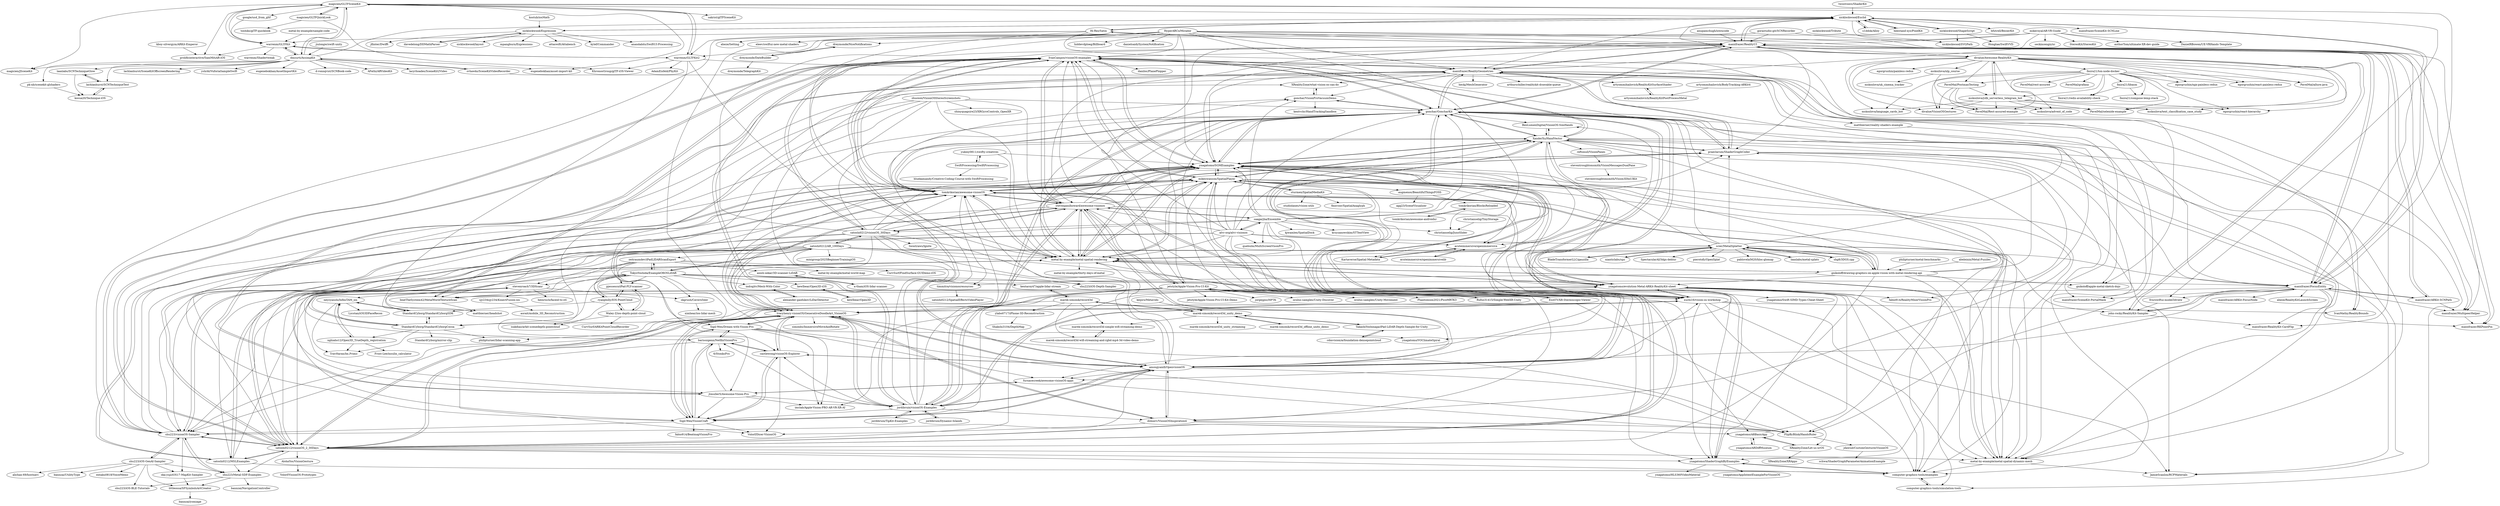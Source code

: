 digraph G {
"kboy-silvergym/ARKit-Emperor" -> "prolificinteractive/SamMitiAR-iOS" ["e"=1]
"nicklockwood/Euclid" -> "nicklockwood/ShapeScript"
"nicklockwood/Euclid" -> "Hi-Rez/Satin" ["e"=1]
"nicklockwood/Euclid" -> "maxxfrazer/RealityGeometries"
"nicklockwood/Euclid" -> "s1ddok/Alloy" ["e"=1]
"nicklockwood/Euclid" -> "heestand-xyz/PixelKit" ["e"=1]
"nicklockwood/Euclid" -> "nicklockwood/Expression"
"nicklockwood/Euclid" -> "maxxfrazer/RealityUI"
"nicklockwood/Euclid" -> "praeclarum/ShaderGraphCoder"
"nicklockwood/Euclid" -> "hfutrell/BezierKit" ["e"=1]
"nicklockwood/Euclid" -> "nicklockwood/SVGPath"
"nicklockwood/Euclid" -> "maxxfrazer/SceneKit-SCNLine" ["e"=1]
"nicklockwood/Euclid" -> "maxxfrazer/FocusEntity"
"magicien/GLTFQuickLook" -> "magicien/GLTFSceneKit"
"magicien/GLTFQuickLook" -> "toshiks/glTF-quicklook"
"magicien/GLTFQuickLook" -> "KhronosGroup/glTF-iOS-Viewer"
"twostraws/ShaderKit" -> "nicklockwood/Euclid" ["e"=1]
"google/usd_from_gltf" -> "warrenm/GLTFKit" ["e"=1]
"jiulongw/swift-unity" -> "dmsurti/AssimpKit" ["e"=1]
"laanlabs/SCNTechniqueGlow" -> "lachlanhurst/SCNTechniqueTest"
"laanlabs/SCNTechniqueGlow" -> "kosua20/Technique-iOS"
"heestand-xyz/PixelKit" -> "nicklockwood/Euclid" ["e"=1]
"maxxfrazer/ARKit-SCNPath" -> "maxxfrazer/FocusEntity" ["e"=1]
"maxxfrazer/ARKit-SCNPath" -> "maxxfrazer/RealityUI" ["e"=1]
"maxxfrazer/ARKit-SCNPath" -> "maxxfrazer/MultipeerHelper" ["e"=1]
"davedelong/DDMathParser" -> "nicklockwood/Expression" ["e"=1]
"gorastudio-git/SCNRecorder" -> "maxxfrazer/RKPointPin"
"gorastudio-git/SCNRecorder" -> "warrenm/GLTFKit2"
"gorastudio-git/SCNRecorder" -> "maxxfrazer/RealityUI"
"warrenm/GLTFKit" -> "magicien/GLTFSceneKit"
"warrenm/GLTFKit" -> "warrenm/GLTFKit2"
"warrenm/GLTFKit" -> "warrenm/Shadertweak"
"warrenm/GLTFKit" -> "prolificinteractive/SamMitiAR-iOS"
"warrenm/GLTFKit" -> "dmsurti/AssimpKit"
"neycyanshi/InfiniTAM_ios" -> "Lzcstan/iOS3DFaceRecon"
"neycyanshi/InfiniTAM_ios" -> "StandardCyborg/StandardCyborgSDK"
"neycyanshi/InfiniTAM_ios" -> "nghiaho12/Open3D_TrueDepth_registration"
"neycyanshi/InfiniTAM_ios" -> "TravHaran/Im.Primo"
"svhawks/SceneKitVideoRecorder" -> "dmsurti/AssimpKit" ["e"=1]
"svhawks/SceneKitVideoRecorder" -> "maxxfrazer/SceneKit-PortalMask" ["e"=1]
"StandardCyborg/StandardCyborgCocoa" -> "StandardCyborg/StandardCyborgSDK"
"StandardCyborg/StandardCyborgCocoa" -> "neycyanshi/InfiniTAM_ios"
"StandardCyborg/StandardCyborgCocoa" -> "stevenroach7/3DScanr"
"StandardCyborg/StandardCyborgCocoa" -> "TravHaran/Im.Primo"
"StandardCyborg/StandardCyborgCocoa" -> "nghiaho12/Open3D_TrueDepth_registration"
"StandardCyborg/StandardCyborgCocoa" -> "StandardCyborg/mirror-clip"
"StandardCyborg/StandardCyborgCocoa" -> "philipturner/lidar-scanning-app"
"s1ddok/Alloy" -> "nicklockwood/Euclid" ["e"=1]
"stevenroach7/3DScanr" -> "StandardCyborg/StandardCyborgCocoa"
"stevenroach7/3DScanr" -> "heinrisch/faceid-to-stl"
"stevenroach7/3DScanr" -> "skgrush/CavernSeer"
"stevenroach7/3DScanr" -> "neycyanshi/InfiniTAM_ios"
"stevenroach7/3DScanr" -> "sjy234sjy234/KinectFusion-ios"
"stevenroach7/3DScanr" -> "StandardCyborg/StandardCyborgSDK"
"sjy234sjy234/KinectFusion-ios" -> "aorait/mobile_3D_Reconstruction"
"magicien/GLTFSceneKit" -> "warrenm/GLTFKit"
"magicien/GLTFSceneKit" -> "warrenm/GLTFKit2"
"magicien/GLTFSceneKit" -> "dmsurti/AssimpKit"
"magicien/GLTFSceneKit" -> "magicien/GLTFQuickLook"
"magicien/GLTFSceneKit" -> "sakrist/glTFSceneKit"
"magicien/GLTFSceneKit" -> "prolificinteractive/SamMitiAR-iOS"
"magicien/GLTFSceneKit" -> "maxxfrazer/FocusEntity"
"magicien/GLTFSceneKit" -> "magicien/JSceneKit"
"magicien/GLTFSceneKit" -> "google/usd_from_gltf" ["e"=1]
"magicien/GLTFSceneKit" -> "eugenebokhan/asset-import-kit"
"magicien/GLTFSceneKit" -> "nicklockwood/Euclid"
"magicien/GLTFSceneKit" -> "frzi/swiftui-model3dview"
"anupamchugh/iowncode" -> "maxxfrazer/RealityUI" ["e"=1]
"maxxfrazer/RealityUI" -> "maxxfrazer/FocusEntity"
"maxxfrazer/RealityUI" -> "maxxfrazer/RealityGeometries"
"maxxfrazer/RealityUI" -> "gonchar/GoncharKit"
"maxxfrazer/RealityUI" -> "maxxfrazer/RealityKit-CardFlip"
"maxxfrazer/RealityUI" -> "maxxfrazer/MultipeerHelper"
"maxxfrazer/RealityUI" -> "john-rocky/RealityKit-Sampler"
"maxxfrazer/RealityUI" -> "maxxfrazer/ARKit-SCNPath" ["e"=1]
"maxxfrazer/RealityUI" -> "maxxfrazer/RKPointPin"
"maxxfrazer/RealityUI" -> "Hi-Rez/Satin" ["e"=1]
"maxxfrazer/RealityUI" -> "stevenpaulhoward/awesome-visionos"
"maxxfrazer/RealityUI" -> "tomkrikorian/awesome-visionOS"
"maxxfrazer/RealityUI" -> "divalue/Awesome-RealityKit"
"maxxfrazer/RealityUI" -> "ynagatomo/SGMExamples"
"maxxfrazer/RealityUI" -> "IvanCampos/visionOS-examples"
"maxxfrazer/RealityUI" -> "nicklockwood/Euclid"
"maxxfrazer/MultipeerHelper" -> "maxxfrazer/RKPointPin"
"maxxfrazer/FocusEntity" -> "maxxfrazer/RealityUI"
"maxxfrazer/FocusEntity" -> "maxxfrazer/RealityKit-CardFlip"
"maxxfrazer/FocusEntity" -> "john-rocky/RealityKit-Sampler"
"maxxfrazer/FocusEntity" -> "maxxfrazer/ARKit-SCNPath" ["e"=1]
"maxxfrazer/FocusEntity" -> "maxxfrazer/RealityGeometries"
"maxxfrazer/FocusEntity" -> "maxxfrazer/ARKit-FocusNode" ["e"=1]
"maxxfrazer/FocusEntity" -> "maxxfrazer/RKPointPin"
"maxxfrazer/FocusEntity" -> "maxxfrazer/MultipeerHelper"
"maxxfrazer/FocusEntity" -> "gonchar/GoncharKit"
"maxxfrazer/FocusEntity" -> "aheze/RealityKitLaunchScreen" ["e"=1]
"maxxfrazer/FocusEntity" -> "nicklockwood/Euclid"
"maxxfrazer/FocusEntity" -> "beatTheSystem42/MetalWorldTextureScan"
"maxxfrazer/FocusEntity" -> "amosgyamfi/OpenvisionOS"
"maxxfrazer/FocusEntity" -> "maxxfrazer/SceneKit-PortalMask"
"maxxfrazer/FocusEntity" -> "frzi/swiftui-model3dview"
"mattbierner/reality-shaders-example" -> "maxxfrazer/SceneKit-PortalMask"
"Hi-Rez/Satin" -> "nicklockwood/Euclid" ["e"=1]
"Hi-Rez/Satin" -> "metal-by-example/metal-spatial-rendering" ["e"=1]
"Hi-Rez/Satin" -> "maxxfrazer/RealityUI" ["e"=1]
"Hi-Rez/Satin" -> "gnikoloff/apple-metal-sketch-dojo" ["e"=1]
"Hi-Rez/Satin" -> "warrenm/GLTFKit" ["e"=1]
"Hi-Rez/Satin" -> "warrenm/GLTFKit2" ["e"=1]
"marek-simonik/record3d" -> "marek-simonik/record3d_unity_demo"
"marek-simonik/record3d" -> "kentaroy47/apple-lidar-stream"
"marek-simonik/record3d" -> "marek-simonik/record3d-simple-wifi-streaming-demo"
"marek-simonik/record3d" -> "marek-simonik/record3d-wifi-streaming-and-rgbd-mp4-3d-video-demo"
"marek-simonik/record3d" -> "ylabo0717/iPhone-3D-Reconstruction"
"marek-simonik/record3d" -> "StandardCyborg/StandardCyborgCocoa"
"marek-simonik/record3d_unity_demo" -> "marek-simonik/record3d_offline_unity_demo"
"marek-simonik/record3d_unity_demo" -> "TakashiYoshinaga/iPad-LiDAR-Depth-Sample-for-Unity"
"marek-simonik/record3d_unity_demo" -> "marek-simonik/record3d_unity_streaming"
"marek-simonik/record3d_unity_demo" -> "marek-simonik/record3d"
"marek-simonik/record3d_unity_demo" -> "marek-simonik/record3d-simple-wifi-streaming-demo"
"satoshi0212/MSLExamples" -> "ynagatomo/SGMExamples"
"satoshi0212/MSLExamples" -> "metal-by-example/metal-spatial-rendering"
"satoshi0212/MSLExamples" -> "satoshi0212/visionOS_2_30Days"
"satoshi0212/MSLExamples" -> "computer-graphics-tools/examples"
"satoshi0212/MSLExamples" -> "shu223/Metal-SDF-Examples"
"satoshi0212/MSLExamples" -> "ynagatomo/evolution-Metal-ARKit-RealityKit-sheet"
"Rufus31415/Simple-WebXR-Unity" -> "jetstyle/Apple-Vision-Pro-UI-Kit" ["e"=1]
"zeitraumdev/iPadLIDARScanExport" -> "TokyoYoshida/ExampleOfiOSLiDAR"
"zeitraumdev/iPadLIDARScanExport" -> "pjessesco/iPad-PLY-scanner"
"zeitraumdev/iPadLIDARScanExport" -> "beatTheSystem42/MetalWorldTextureScan"
"zeitraumdev/iPadLIDARScanExport" -> "ryanphilly/IOS-PointCloud"
"zeitraumdev/iPadLIDARScanExport" -> "metal-by-example/metal-world-map"
"zeitraumdev/iPadLIDARScanExport" -> "stevenroach7/3DScanr"
"zeitraumdev/iPadLIDARScanExport" -> "CurvSurf/FindSurface-GUIDemo-iOS"
"zeitraumdev/iPadLIDARScanExport" -> "anish-sekar/3D-scanner-LiDAR"
"artyommihailovich/BodyTracking-ARKit4" -> "artyommihailovich/RealityKitPostProcessMetal"
"nicklockwood/ShapeScript" -> "nicklockwood/Euclid"
"nicklockwood/ShapeScript" -> "Hongtae/SwiftVVD" ["e"=1]
"nicklockwood/ShapeScript" -> "nicklockwood/SVGPath"
"pk-nb/scenekit-glshaders" -> "kosua20/Technique-iOS" ["e"=1]
"alexander-gaidukov/LiDarDetector" -> "indrajitv/Mesh-With-Color"
"skgrush/CavernSeer" -> "ximhear/ios-lidar-mesh"
"TakashiYoshinaga/iPad-LiDAR-Depth-Sample-for-Unity" -> "marek-simonik/record3d_unity_demo"
"TakashiYoshinaga/iPad-LiDAR-Depth-Sample-for-Unity" -> "cdmvision/arfoundation-densepointcloud"
"SwiftProcessing/SwiftProcessing" -> "bluekamandy/Creative-Coding-Course-with-SwiftProcessing"
"SwiftProcessing/SwiftProcessing" -> "yukiny0811/swifty-creatives"
"mskozlova/nlp_course" -> "mskozlova/advent_of_code"
"mskozlova/nlp_course" -> "mskozlova/uk_cinema_tracker"
"satoshi0212/AR_100Days" -> "TokyoYoshida/ExampleOfiOSLiDAR"
"satoshi0212/AR_100Days" -> "satoshi0212/MSLExamples"
"satoshi0212/AR_100Days" -> "john-rocky/RealityKit-Sampler"
"satoshi0212/AR_100Days" -> "satoshi0212/visionOS_30Days"
"satoshi0212/AR_100Days" -> "metal-by-example/metal-spatial-rendering"
"satoshi0212/AR_100Days" -> "satoshi0212/visionOS_2_30Days"
"satoshi0212/AR_100Days" -> "ynagatomo/ARBasicApp"
"satoshi0212/AR_100Days" -> "zeitraumdev/iPadLIDARScanExport"
"satoshi0212/AR_100Days" -> "mixigroup/2025BeginnerTrainingiOS" ["e"=1]
"satoshi0212/AR_100Days" -> "maxxfrazer/FocusEntity"
"satoshi0212/AR_100Days" -> "shu223/iOS-Depth-Sampler" ["e"=1]
"satoshi0212/AR_100Days" -> "mattbierner/headshot"
"satoshi0212/AR_100Days" -> "beatTheSystem42/MetalWorldTextureScan"
"kentaroy47/apple-lidar-stream" -> "marek-simonik/record3d"
"TokyoYoshida/ExampleOfiOSLiDAR" -> "zeitraumdev/iPadLIDARScanExport"
"TokyoYoshida/ExampleOfiOSLiDAR" -> "satoshi0212/AR_100Days"
"TokyoYoshida/ExampleOfiOSLiDAR" -> "ryanphilly/IOS-PointCloud"
"TokyoYoshida/ExampleOfiOSLiDAR" -> "beatTheSystem42/MetalWorldTextureScan"
"TokyoYoshida/ExampleOfiOSLiDAR" -> "kewlbear/Open3D-iOS"
"TokyoYoshida/ExampleOfiOSLiDAR" -> "stevenroach7/3DScanr"
"TokyoYoshida/ExampleOfiOSLiDAR" -> "indrajitv/Mesh-With-Color"
"TokyoYoshida/ExampleOfiOSLiDAR" -> "shu223/visionOS-Sampler"
"TokyoYoshida/ExampleOfiOSLiDAR" -> "maxxfrazer/FocusEntity"
"TokyoYoshida/ExampleOfiOSLiDAR" -> "shu223/iOS-Depth-Sampler" ["e"=1]
"TokyoYoshida/ExampleOfiOSLiDAR" -> "StandardCyborg/StandardCyborgCocoa"
"TokyoYoshida/ExampleOfiOSLiDAR" -> "kentaroy47/apple-lidar-stream"
"TokyoYoshida/ExampleOfiOSLiDAR" -> "skgrush/CavernSeer"
"TokyoYoshida/ExampleOfiOSLiDAR" -> "philipturner/lidar-scanning-app"
"TokyoYoshida/ExampleOfiOSLiDAR" -> "pjessesco/iPad-PLY-scanner"
"marek-simonik/record3d-wifi-streaming-and-rgbd-mp4-3d-video-demo" -> "marek-simonik/record3d-simple-wifi-streaming-demo"
"marek-simonik/record3d-simple-wifi-streaming-demo" -> "marek-simonik/record3d-wifi-streaming-and-rgbd-mp4-3d-video-demo"
"marek-simonik/record3d_offline_unity_demo" -> "marek-simonik/record3d_unity_demo"
"maxxfrazer/RealityGeometries" -> "gonchar/GoncharKit"
"maxxfrazer/RealityGeometries" -> "arthurschiller/realitykit-drawable-queue"
"maxxfrazer/RealityGeometries" -> "IvanMathy/RealityBounds"
"maxxfrazer/RealityGeometries" -> "praeclarum/ShaderGraphCoder"
"maxxfrazer/RealityGeometries" -> "maxxfrazer/RealityUI"
"maxxfrazer/RealityGeometries" -> "heckj/MeshGenerator"
"maxxfrazer/RealityGeometries" -> "beatTheSystem42/MetalWorldTextureScan"
"maxxfrazer/RealityGeometries" -> "metal-by-example/metal-spatial-dynamic-mesh"
"maxxfrazer/RealityGeometries" -> "ynagatomo/SGMExamples"
"maxxfrazer/RealityGeometries" -> "gonchar/VisionProVacuumDemo"
"maxxfrazer/RealityGeometries" -> "mattbierner/reality-shaders-example"
"maxxfrazer/RealityGeometries" -> "maxxfrazer/MultipeerHelper"
"maxxfrazer/RealityGeometries" -> "artyommihailovich/RealityKitSurfaceShader"
"maxxfrazer/RealityGeometries" -> "IvanCampos/visionOS-examples"
"maxxfrazer/RealityGeometries" -> "XRealityZone/what-vision-os-can-do"
"frzi/swiftui-model3dview" -> "john-rocky/RealityKit-Sampler"
"john-rocky/RealityKit-Sampler" -> "maxxfrazer/FocusEntity"
"john-rocky/RealityKit-Sampler" -> "maxxfrazer/RealityUI"
"john-rocky/RealityKit-Sampler" -> "maxxfrazer/RealityKit-CardFlip"
"ryanphilly/IOS-PointCloud" -> "Waley-Z/ios-depth-point-cloud"
"ryanphilly/IOS-PointCloud" -> "pjessesco/iPad-PLY-scanner"
"ryanphilly/IOS-PointCloud" -> "isakdiaz/arkit-scenedepth-pointcloud"
"ryanphilly/IOS-PointCloud" -> "TokyoYoshida/ExampleOfiOSLiDAR"
"ryanphilly/IOS-PointCloud" -> "StandardCyborg/StandardCyborgSDK"
"mikeroyal/AR-VR-Guide" -> "seckincengiz/xr"
"mikeroyal/AR-VR-Guide" -> "StereoKit/StereoKit" ["e"=1]
"mikeroyal/AR-VR-Guide" -> "maxxfrazer/RealityUI"
"mikeroyal/AR-VR-Guide" -> "imclab/Apple-Vision-PRO-AR-VR-XR-AI"
"mikeroyal/AR-VR-Guide" -> "jetstyle/Apple-Vision-Pro-UI-Kit"
"mikeroyal/AR-VR-Guide" -> "dilmerv/VisionOSInspiration4"
"mikeroyal/AR-VR-Guide" -> "authorTom/ultimate-XR-dev-guide" ["e"=1]
"mikeroyal/AR-VR-Guide" -> "DanielRBowen/UE-VRHands-Template"
"dreymonde/DateBuilder" -> "dreymonde/NiceNotifications"
"dreymonde/DateBuilder" -> "dreymonde/TelegraphKit"
"dreymonde/NiceNotifications" -> "dreymonde/DateBuilder"
"pjessesco/iPad-PLY-scanner" -> "ryanphilly/IOS-PointCloud"
"pjessesco/iPad-PLY-scanner" -> "Waley-Z/ios-depth-point-cloud"
"anish-sekar/3D-scanner-LiDAR" -> "a-tham/iOS-lidar-scanner"
"warrenm/GLTFKit2" -> "KhronosGroup/glTF-iOS-Viewer"
"warrenm/GLTFKit2" -> "gnikoloff/apple-metal-sketch-dojo"
"warrenm/GLTFKit2" -> "metal-by-example/metal-spatial-rendering"
"warrenm/GLTFKit2" -> "magicien/GLTFSceneKit"
"warrenm/GLTFKit2" -> "warrenm/GLTFKit"
"warrenm/GLTFKit2" -> "AdamEisfeld/PhyKit"
"warrenm/GLTFKit2" -> "mattbierner/headshot"
"kewlbear/Open3D-iOS" -> "kewlbear/Open3D"
"ylabo0717/iPhone-3D-Reconstruction" -> "Shakshi3104/DepthMap"
"kewlbear/Open3D" -> "kewlbear/Open3D-iOS"
"nghiaho12/Open3D_TrueDepth_registration" -> "neycyanshi/InfiniTAM_ios"
"nghiaho12/Open3D_TrueDepth_registration" -> "Frost-Lee/insulin_calculator"
"nghiaho12/Open3D_TrueDepth_registration" -> "TravHaran/Im.Primo"
"nicklockwood/Tribute" -> "nicklockwood/SVGPath" ["e"=1]
"kosua20/Technique-iOS" -> "lachlanhurst/SCNTechniqueTest"
"cdmvision/arfoundation-densepointcloud" -> "TakashiYoshinaga/iPad-LiDAR-Depth-Sample-for-Unity"
"a-tham/iOS-lidar-scanner" -> "anish-sekar/3D-scanner-LiDAR"
"indrajitv/Mesh-With-Color" -> "alexander-gaidukov/LiDarDetector"
"keijiro/Metavido" -> "marek-simonik/record3d_unity_demo" ["e"=1]
"artyommihailovich/RealityKitSurfaceShader" -> "artyommihailovich/RealityKitPostProcessMetal"
"artyommihailovich/RealityKitPostProcessMetal" -> "artyommihailovich/RealityKitSurfaceShader"
"metal-by-example/sample-code" -> "warrenm/GLTFKit" ["e"=1]
"beatTheSystem42/MetalWorldTextureScan" -> "mattbierner/headshot"
"beatTheSystem42/MetalWorldTextureScan" -> "maxxfrazer/RealityGeometries"
"kostub/iosMath" -> "nicklockwood/Expression" ["e"=1]
"Waley-Z/ios-depth-point-cloud" -> "ryanphilly/IOS-PointCloud"
"Waley-Z/ios-depth-point-cloud" -> "pjessesco/iPad-PLY-scanner"
"Waley-Z/ios-depth-point-cloud" -> "CurvSurf/ARKitPointCloudRecorder"
"Waley-Z/ios-depth-point-cloud" -> "isakdiaz/arkit-scenedepth-pointcloud"
"StandardCyborg/StandardCyborgSDK" -> "StandardCyborg/StandardCyborgCocoa"
"StandardCyborg/StandardCyborgSDK" -> "neycyanshi/InfiniTAM_ios"
"yukiny0811/swifty-creatives" -> "metal-by-example/metal-spatial-rendering"
"yukiny0811/swifty-creatives" -> "SwiftProcessing/SwiftProcessing"
"yukiny0811/swifty-creatives" -> "ynagatomo/SGMExamples"
"jordibruin/Dynamic-Islands" -> "jordibruin/visionOS-Examples" ["e"=1]
"philipturner/metal-benchmarks" -> "gnikoloff/drawing-graphics-on-apple-vision-with-metal-rendering-api" ["e"=1]
"ynagatomo/ARBasicApp" -> "ynagatomo/ARDiffMuseum" ["e"=1]
"ynagatomo/ARBasicApp" -> "ynagatomo/evolution-Metal-ARKit-RealityKit-sheet"
"ynagatomo/ARBasicApp" -> "XRealityZone/Let-us-xrOS"
"ynagatomo/evolution-Metal-ARKit-RealityKit-sheet" -> "ynagatomo/SGMExamples"
"ynagatomo/evolution-Metal-ARKit-RealityKit-sheet" -> "computer-graphics-tools/examples"
"ynagatomo/evolution-Metal-ARKit-RealityKit-sheet" -> "ynagatomo/ShaderGraphByExamples"
"ynagatomo/evolution-Metal-ARKit-RealityKit-sheet" -> "gonchar/GoncharKit"
"ynagatomo/evolution-Metal-ARKit-RealityKit-sheet" -> "metal-by-example/metal-spatial-dynamic-mesh"
"ynagatomo/evolution-Metal-ARKit-RealityKit-sheet" -> "computer-graphics-tools/simulation-tools"
"ynagatomo/evolution-Metal-ARKit-RealityKit-sheet" -> "metal-by-example/metal-spatial-rendering"
"ynagatomo/evolution-Metal-ARKit-RealityKit-sheet" -> "xuchi16/vision-os-workshop"
"ynagatomo/evolution-Metal-ARKit-RealityKit-sheet" -> "ynagatomo/VOClimateSpiral"
"ynagatomo/evolution-Metal-ARKit-RealityKit-sheet" -> "ynagatomo/Swift-SIMD-Types-Cheat-Sheet"
"ynagatomo/evolution-Metal-ARKit-RealityKit-sheet" -> "fabio914/RealityMixerVisionPro"
"ynagatomo/ARDiffMuseum" -> "ynagatomo/ARBasicApp" ["e"=1]
"amosgyamfi/OpenvisionOS" -> "dilmerv/VisionOSInspiration4"
"amosgyamfi/OpenvisionOS" -> "tracyhenry-visionOS/GenerativeDoodleArt_VisionOS"
"amosgyamfi/OpenvisionOS" -> "castlewong/visionOS-Explorer"
"amosgyamfi/OpenvisionOS" -> "Sigil-Wen/VisionCraft"
"amosgyamfi/OpenvisionOS" -> "FlipByBlink/HandsRuler"
"amosgyamfi/OpenvisionOS" -> "gonchar/GoncharKit"
"amosgyamfi/OpenvisionOS" -> "shu223/visionOS-Sampler"
"amosgyamfi/OpenvisionOS" -> "xuchi16/vision-os-workshop"
"amosgyamfi/OpenvisionOS" -> "mikeswanson/SpatialPlayer"
"amosgyamfi/OpenvisionOS" -> "IvanCampos/visionOS-examples"
"amosgyamfi/OpenvisionOS" -> "stevenpaulhoward/awesome-visionos"
"amosgyamfi/OpenvisionOS" -> "metal-by-example/metal-spatial-rendering"
"amosgyamfi/OpenvisionOS" -> "jordibruin/visionOS-Examples"
"amosgyamfi/OpenvisionOS" -> "tomkrikorian/awesome-visionOS"
"amosgyamfi/OpenvisionOS" -> "furnacecreek/awesome-visionOS-apps"
"lachlanhurst/SCNTechniqueTest" -> "kosua20/Technique-iOS"
"lachlanhurst/SCNTechniqueTest" -> "laanlabs/SCNTechniqueGlow"
"HyperARCo/Mirador" -> "maxxfrazer/RealityUI"
"HyperARCo/Mirador" -> "christianselig/JunoSlider"
"HyperARCo/Mirador" -> "tomkrikorian/awesome-visionOS"
"HyperARCo/Mirador" -> "shu223/visionOS-Sampler"
"HyperARCo/Mirador" -> "dreymonde/NiceNotifications"
"HyperARCo/Mirador" -> "divalue/Awesome-RealityKit"
"HyperARCo/Mirador" -> "maxxfrazer/MultipeerHelper"
"HyperARCo/Mirador" -> "hiddevdploeg/Billboard" ["e"=1]
"HyperARCo/Mirador" -> "danielsaidi/SystemNotification" ["e"=1]
"HyperARCo/Mirador" -> "ynagatomo/SGMExamples"
"HyperARCo/Mirador" -> "maxxfrazer/FocusEntity"
"HyperARCo/Mirador" -> "maxxfrazer/RealityGeometries"
"HyperARCo/Mirador" -> "IvanCampos/visionOS-examples"
"HyperARCo/Mirador" -> "aheze/Setting" ["e"=1]
"HyperARCo/Mirador" -> "eleev/swiftui-new-metal-shaders" ["e"=1]
"satoshi0212/visionOS_30Days" -> "stevenpaulhoward/awesome-visionos"
"satoshi0212/visionOS_30Days" -> "IvanCampos/visionOS-examples"
"satoshi0212/visionOS_30Days" -> "satoshi0212/visionOS_2_30Days"
"satoshi0212/visionOS_30Days" -> "tracyhenry-visionOS/GenerativeDoodleArt_VisionOS"
"satoshi0212/visionOS_30Days" -> "ynagatomo/SGMExamples"
"satoshi0212/visionOS_30Days" -> "satoshi0212/AR_100Days"
"satoshi0212/visionOS_30Days" -> "jordibruin/visionOS-Examples"
"satoshi0212/visionOS_30Days" -> "amosgyamfi/OpenvisionOS"
"satoshi0212/visionOS_30Days" -> "xuchi16/vision-os-workshop"
"satoshi0212/visionOS_30Days" -> "tomkrikorian/awesome-visionOS"
"satoshi0212/visionOS_30Days" -> "maxxfrazer/RealityUI"
"satoshi0212/visionOS_30Days" -> "mikeswanson/SpatialPlayer"
"satoshi0212/visionOS_30Days" -> "XanderXu/HandVector"
"satoshi0212/visionOS_30Days" -> "shu223/visionOS-Sampler"
"satoshi0212/visionOS_30Days" -> "twostraws/Ignite" ["e"=1]
"jordibruin/TipKit-Examples" -> "jordibruin/visionOS-Examples" ["e"=1]
"nicklockwood/Expression" -> "nicklockwood/layout" ["e"=1]
"nicklockwood/Expression" -> "davedelong/DDMathParser" ["e"=1]
"nicklockwood/Expression" -> "nicklockwood/Euclid"
"nicklockwood/Expression" -> "mpangburn/Expressions" ["e"=1]
"nicklockwood/Expression" -> "attaswift/Attabench" ["e"=1]
"nicklockwood/Expression" -> "kylef/Commander" ["e"=1]
"nicklockwood/Expression" -> "anandabits/SwiftUI-Processing" ["e"=1]
"nicklockwood/Expression" -> "jflinter/Dwifft" ["e"=1]
"Sigil-Wen/VisionCraft" -> "Sigil-Wen/Dream-with-Vision-Pro"
"Sigil-Wen/VisionCraft" -> "barisozgenn/NetflixVisionPro"
"Sigil-Wen/VisionCraft" -> "Volorf/Dicer-VisionOS"
"Sigil-Wen/VisionCraft" -> "tracyhenry-visionOS/GenerativeDoodleArt_VisionOS"
"Sigil-Wen/VisionCraft" -> "amosgyamfi/OpenvisionOS"
"Sigil-Wen/VisionCraft" -> "castlewong/visionOS-Explorer"
"Sigil-Wen/VisionCraft" -> "fabio914/BeatmapVisionPro"
"Sigil-Wen/VisionCraft" -> "shu223/visionOS-Sampler"
"XRealityZone/what-vision-os-can-do" -> "gonchar/VisionProVacuumDemo"
"tracyhenry-visionOS/GenerativeDoodleArt_VisionOS" -> "amosgyamfi/OpenvisionOS"
"tracyhenry-visionOS/GenerativeDoodleArt_VisionOS" -> "dilmerv/VisionOSInspiration4"
"tracyhenry-visionOS/GenerativeDoodleArt_VisionOS" -> "Sigil-Wen/VisionCraft"
"tracyhenry-visionOS/GenerativeDoodleArt_VisionOS" -> "satoshi0212/visionOS_2_30Days"
"tracyhenry-visionOS/GenerativeDoodleArt_VisionOS" -> "xuchi16/vision-os-workshop"
"tracyhenry-visionOS/GenerativeDoodleArt_VisionOS" -> "Sigil-Wen/Dream-with-Vision-Pro"
"tracyhenry-visionOS/GenerativeDoodleArt_VisionOS" -> "tomkrikorian/awesome-visionOS"
"tracyhenry-visionOS/GenerativeDoodleArt_VisionOS" -> "castlewong/visionOS-Explorer"
"tracyhenry-visionOS/GenerativeDoodleArt_VisionOS" -> "FlipByBlink/HandsRuler"
"tracyhenry-visionOS/GenerativeDoodleArt_VisionOS" -> "simonbs/ImmersiveMoveAndRotate"
"tracyhenry-visionOS/GenerativeDoodleArt_VisionOS" -> "shu223/visionOS-Sampler"
"tracyhenry-visionOS/GenerativeDoodleArt_VisionOS" -> "jordibruin/visionOS-Examples"
"tracyhenry-visionOS/GenerativeDoodleArt_VisionOS" -> "ynagatomo/evolution-Metal-ARKit-RealityKit-sheet"
"tracyhenry-visionOS/GenerativeDoodleArt_VisionOS" -> "ynagatomo/SGMExamples"
"tracyhenry-visionOS/GenerativeDoodleArt_VisionOS" -> "stevenpaulhoward/awesome-visionos"
"Sigil-Wen/Dream-with-Vision-Pro" -> "Sigil-Wen/VisionCraft"
"Sigil-Wen/Dream-with-Vision-Pro" -> "barisozgenn/NetflixVisionPro"
"Sigil-Wen/Dream-with-Vision-Pro" -> "FlipByBlink/HandsRuler"
"Sigil-Wen/Dream-with-Vision-Pro" -> "tracyhenry-visionOS/GenerativeDoodleArt_VisionOS"
"Sigil-Wen/Dream-with-Vision-Pro" -> "ynagatomo/VOClimateSpiral"
"Sigil-Wen/Dream-with-Vision-Pro" -> "maxxfrazer/RealityGeometries"
"Sigil-Wen/Dream-with-Vision-Pro" -> "imclab/Apple-Vision-PRO-AR-VR-XR-AI"
"Sigil-Wen/Dream-with-Vision-Pro" -> "furnacecreek/awesome-visionOS-apps"
"castlewong/visionOS-Explorer" -> "Volorf/Dicer-VisionOS"
"castlewong/visionOS-Explorer" -> "amosgyamfi/OpenvisionOS"
"castlewong/visionOS-Explorer" -> "barisozgenn/NetflixVisionPro"
"castlewong/visionOS-Explorer" -> "Sigil-Wen/VisionCraft"
"castlewong/visionOS-Explorer" -> "tracyhenry-visionOS/GenerativeDoodleArt_VisionOS"
"jetstyle/Apple-Vision-Pro-UI-Kit" -> "jetstyle/Apple-Vision-Pro-UI-Kit-Demo"
"jetstyle/Apple-Vision-Pro-UI-Kit" -> "stevenpaulhoward/awesome-visionos"
"jetstyle/Apple-Vision-Pro-UI-Kit" -> "IvanCampos/visionOS-examples"
"jetstyle/Apple-Vision-Pro-UI-Kit" -> "Eis4TY/XR-Stereoscopic-Viewer"
"jetstyle/Apple-Vision-Pro-UI-Kit" -> "imclab/Apple-Vision-PRO-AR-VR-XR-AI"
"jetstyle/Apple-Vision-Pro-UI-Kit" -> "gonchar/GoncharKit"
"jetstyle/Apple-Vision-Pro-UI-Kit" -> "tracyhenry-visionOS/GenerativeDoodleArt_VisionOS"
"jetstyle/Apple-Vision-Pro-UI-Kit" -> "jorgejgnz/HPTK" ["e"=1]
"jetstyle/Apple-Vision-Pro-UI-Kit" -> "oculus-samples/Unity-Discover" ["e"=1]
"jetstyle/Apple-Vision-Pro-UI-Kit" -> "Sigil-Wen/VisionCraft"
"jetstyle/Apple-Vision-Pro-UI-Kit" -> "Rufus31415/Simple-WebXR-Unity" ["e"=1]
"jetstyle/Apple-Vision-Pro-UI-Kit" -> "jtmuller5/Awesome-Vision-Pro"
"jetstyle/Apple-Vision-Pro-UI-Kit" -> "oculus-samples/Unity-Movement" ["e"=1]
"jetstyle/Apple-Vision-Pro-UI-Kit" -> "Phantomxm2021/PicoMRTK3" ["e"=1]
"jetstyle/Apple-Vision-Pro-UI-Kit" -> "dilmerv/VisionOSInspiration4"
"metal-by-example/metal-spatial-rendering" -> "metal-by-example/metal-spatial-dynamic-mesh"
"metal-by-example/metal-spatial-rendering" -> "gonchar/GoncharKit"
"metal-by-example/metal-spatial-rendering" -> "ynagatomo/SGMExamples"
"metal-by-example/metal-spatial-rendering" -> "ynagatomo/evolution-Metal-ARKit-RealityKit-sheet"
"metal-by-example/metal-spatial-rendering" -> "shu223/visionOS-Sampler"
"metal-by-example/metal-spatial-rendering" -> "gnikoloff/drawing-graphics-on-apple-vision-with-metal-rendering-api"
"metal-by-example/metal-spatial-rendering" -> "satoshi0212/MSLExamples"
"metal-by-example/metal-spatial-rendering" -> "praeclarum/ShaderGraphCoder"
"metal-by-example/metal-spatial-rendering" -> "tomkrikorian/awesome-visionOS"
"metal-by-example/metal-spatial-rendering" -> "mikeswanson/SpatialPlayer"
"metal-by-example/metal-spatial-rendering" -> "stevenpaulhoward/awesome-visionos"
"metal-by-example/metal-spatial-rendering" -> "ynagatomo/ShaderGraphByExamples"
"metal-by-example/metal-spatial-rendering" -> "gonchar/VisionProVacuumDemo"
"metal-by-example/metal-spatial-rendering" -> "satoshi0212/visionOS_2_30Days"
"metal-by-example/metal-spatial-rendering" -> "metal-by-example/thirty-days-of-metal" ["e"=1]
"stevenpaulhoward/awesome-visionos" -> "IvanCampos/visionOS-examples"
"stevenpaulhoward/awesome-visionos" -> "satoshi0212/visionOS_30Days"
"stevenpaulhoward/awesome-visionos" -> "ynagatomo/SGMExamples"
"stevenpaulhoward/awesome-visionos" -> "metal-by-example/metal-spatial-rendering"
"stevenpaulhoward/awesome-visionos" -> "jordibruin/visionOS-Examples"
"stevenpaulhoward/awesome-visionos" -> "tomkrikorian/awesome-visionOS"
"stevenpaulhoward/awesome-visionos" -> "ynagatomo/evolution-Metal-ARKit-RealityKit-sheet"
"stevenpaulhoward/awesome-visionos" -> "jetstyle/Apple-Vision-Pro-UI-Kit"
"stevenpaulhoward/awesome-visionos" -> "amosgyamfi/OpenvisionOS"
"stevenpaulhoward/awesome-visionos" -> "saagarjha/Ensemble"
"stevenpaulhoward/awesome-visionos" -> "gonchar/GoncharKit"
"stevenpaulhoward/awesome-visionos" -> "tracyhenry-visionOS/GenerativeDoodleArt_VisionOS"
"stevenpaulhoward/awesome-visionos" -> "furnacecreek/awesome-visionOS-apps"
"stevenpaulhoward/awesome-visionos" -> "mikeswanson/SpatialPlayer"
"stevenpaulhoward/awesome-visionos" -> "shu223/visionOS-Sampler"
"laanlabs/metal-splats" -> "scier/MetalSplatter" ["e"=1]
"divalue/Awesome-RealityKit" -> "mskozlova/ydb_serverless_telegram_bot"
"divalue/Awesome-RealityKit" -> "mskozlova/language_cards_bot"
"divalue/Awesome-RealityKit" -> "divalue/VisionOSGestures"
"divalue/Awesome-RealityKit" -> "egorgrushin/react-hierarchy"
"divalue/Awesome-RealityKit" -> "mskozlova/advent_of_code"
"divalue/Awesome-RealityKit" -> "PavelMal/Rest-assured-example"
"divalue/Awesome-RealityKit" -> "egorgrushin/ngx-painless-redux"
"divalue/Awesome-RealityKit" -> "mskozlova/text_classification_case_study"
"divalue/Awesome-RealityKit" -> "egorgrushin/react-painless-redux"
"divalue/Awesome-RealityKit" -> "egorgrushin/painless-redux"
"divalue/Awesome-RealityKit" -> "PavelMal/selenide-example"
"divalue/Awesome-RealityKit" -> "PavelMal/PostmanTesting"
"divalue/Awesome-RealityKit" -> "fmira21/ton-node-docker"
"divalue/Awesome-RealityKit" -> "PavelMal/allure-java"
"divalue/Awesome-RealityKit" -> "mskozlova/nlp_course"
"jordibruin/visionOS-Examples" -> "IvanCampos/visionOS-examples"
"jordibruin/visionOS-Examples" -> "stevenpaulhoward/awesome-visionos"
"jordibruin/visionOS-Examples" -> "jordibruin/TipKit-Examples" ["e"=1]
"jordibruin/visionOS-Examples" -> "xuchi16/vision-os-workshop"
"jordibruin/visionOS-Examples" -> "tracyhenry-visionOS/GenerativeDoodleArt_VisionOS"
"jordibruin/visionOS-Examples" -> "castlewong/visionOS-Explorer"
"jordibruin/visionOS-Examples" -> "mikeswanson/SpatialPlayer"
"jordibruin/visionOS-Examples" -> "amosgyamfi/OpenvisionOS"
"jordibruin/visionOS-Examples" -> "gonchar/GoncharKit"
"jordibruin/visionOS-Examples" -> "jordibruin/Dynamic-Islands" ["e"=1]
"jordibruin/visionOS-Examples" -> "barisozgenn/NetflixVisionPro"
"jordibruin/visionOS-Examples" -> "maxxfrazer/RealityGeometries"
"jordibruin/visionOS-Examples" -> "dilmerv/VisionOSInspiration4"
"jordibruin/visionOS-Examples" -> "Sigil-Wen/VisionCraft"
"jordibruin/visionOS-Examples" -> "tomkrikorian/awesome-visionOS"
"dilmerv/VisionOSInspiration4" -> "amosgyamfi/OpenvisionOS"
"dilmerv/VisionOSInspiration4" -> "tracyhenry-visionOS/GenerativeDoodleArt_VisionOS"
"dilmerv/VisionOSInspiration4" -> "FlipByBlink/HandsRuler"
"dilmerv/VisionOSInspiration4" -> "ynagatomo/ARBasicApp"
"dilmerv/VisionOSInspiration4" -> "Volorf/Dicer-VisionOS"
"barisozgenn/NetflixVisionPro" -> "Sigil-Wen/VisionCraft"
"barisozgenn/NetflixVisionPro" -> "Sigil-Wen/Dream-with-Vision-Pro"
"barisozgenn/NetflixVisionPro" -> "castlewong/visionOS-Explorer"
"barisozgenn/NetflixVisionPro" -> "6/StonksPro"
"barisozgenn/NetflixVisionPro" -> "Volorf/Dicer-VisionOS"
"AlohaYos/VisionGesture" -> "Volorf/VisionOS-Prototypes"
"XanderXu/HandVector" -> "IvanCampos/visionOS-examples"
"XanderXu/HandVector" -> "ynagatomo/SGMExamples"
"XanderXu/HandVector" -> "BenLumenDigital/VisionOS-SimHands"
"XanderXu/HandVector" -> "gonchar/GoncharKit"
"XanderXu/HandVector" -> "computer-graphics-tools/simulation-tools"
"XanderXu/HandVector" -> "satoshi0212/visionOS_2_30Days"
"XanderXu/HandVector" -> "computer-graphics-tools/examples"
"XanderXu/HandVector" -> "praeclarum/ShaderGraphCoder"
"XanderXu/HandVector" -> "metal-by-example/metal-spatial-dynamic-mesh"
"XanderXu/HandVector" -> "mikeswanson/SpatialPlayer"
"XanderXu/HandVector" -> "ynagatomo/ShaderGraphByExamples"
"XanderXu/HandVector" -> "acuteimmersive/openimmersive"
"XanderXu/HandVector" -> "xuchi16/vision-os-workshop"
"XanderXu/HandVector" -> "JamieScanlon/RCPMaterials"
"XanderXu/HandVector" -> "reftonull/VisionPanes"
"Eis4TY/XR-Stereoscopic-Viewer" -> "jetstyle/Apple-Vision-Pro-UI-Kit"
"Eis4TY/XR-Stereoscopic-Viewer" -> "XRealityZone/Let-us-xrOS"
"Eis4TY/XR-Stereoscopic-Viewer" -> "mikeswanson/SpatialPlayer"
"Eis4TY/XR-Stereoscopic-Viewer" -> "tracyhenry-visionOS/GenerativeDoodleArt_VisionOS"
"zhuowei/VisionOSStereoScreenshots" -> "shinyquagsire23/XRGyroControls_OpenXR"
"zhuowei/VisionOSStereoScreenshots" -> "gonchar/GoncharKit"
"zhuowei/VisionOSStereoScreenshots" -> "tracyhenry-visionOS/GenerativeDoodleArt_VisionOS"
"zhuowei/VisionOSStereoScreenshots" -> "Sigil-Wen/VisionCraft"
"zhuowei/VisionOSStereoScreenshots" -> "stevenpaulhoward/awesome-visionos"
"zhuowei/VisionOSStereoScreenshots" -> "Sigil-Wen/Dream-with-Vision-Pro"
"zhuowei/VisionOSStereoScreenshots" -> "castlewong/visionOS-Explorer"
"zhuowei/VisionOSStereoScreenshots" -> "metal-by-example/metal-spatial-rendering"
"PavelMal/PostmanTesting" -> "PavelMal/selenide-example"
"PavelMal/PostmanTesting" -> "divalue/VisionOSGestures"
"PavelMal/PostmanTesting" -> "PavelMal/Rest-assured-example"
"PavelMal/PostmanTesting" -> "mskozlova/ydb_serverless_telegram_bot"
"mskozlova/ydb_serverless_telegram_bot" -> "mskozlova/language_cards_bot"
"mskozlova/ydb_serverless_telegram_bot" -> "mskozlova/advent_of_code"
"mskozlova/ydb_serverless_telegram_bot" -> "mskozlova/text_classification_case_study"
"mskozlova/ydb_serverless_telegram_bot" -> "egorgrushin/react-hierarchy"
"mskozlova/ydb_serverless_telegram_bot" -> "PavelMal/Rest-assured-example"
"mskozlova/ydb_serverless_telegram_bot" -> "divalue/VisionOSGestures"
"mskozlova/ydb_serverless_telegram_bot" -> "divalue/Awesome-RealityKit"
"mskozlova/ydb_serverless_telegram_bot" -> "PavelMal/selenide-example"
"littleossa/SFSymbolsArtCreator" -> "bannzai/yomiage" ["e"=1]
"jtmuller5/Awesome-Vision-Pro" -> "IvanCampos/visionOS-examples"
"jtmuller5/Awesome-Vision-Pro" -> "furnacecreek/awesome-visionOS-apps"
"jtmuller5/Awesome-Vision-Pro" -> "barisozgenn/NetflixVisionPro"
"jtmuller5/Awesome-Vision-Pro" -> "tomkrikorian/awesome-visionOS"
"jtmuller5/Awesome-Vision-Pro" -> "Sigil-Wen/VisionCraft"
"jtmuller5/Awesome-Vision-Pro" -> "imclab/Apple-Vision-PRO-AR-VR-XR-AI"
"jtmuller5/Awesome-Vision-Pro" -> "jordibruin/visionOS-Examples"
"IvanCampos/visionOS-examples" -> "XanderXu/HandVector"
"IvanCampos/visionOS-examples" -> "tomkrikorian/awesome-visionOS"
"IvanCampos/visionOS-examples" -> "satoshi0212/visionOS_2_30Days"
"IvanCampos/visionOS-examples" -> "ynagatomo/SGMExamples"
"IvanCampos/visionOS-examples" -> "stevenpaulhoward/awesome-visionos"
"IvanCampos/visionOS-examples" -> "gonchar/GoncharKit"
"IvanCampos/visionOS-examples" -> "shu223/visionOS-Sampler"
"IvanCampos/visionOS-examples" -> "jtmuller5/Awesome-Vision-Pro"
"IvanCampos/visionOS-examples" -> "mikeswanson/SpatialPlayer"
"IvanCampos/visionOS-examples" -> "jordibruin/visionOS-Examples"
"IvanCampos/visionOS-examples" -> "daniloc/PlanePlopper"
"IvanCampos/visionOS-examples" -> "FlipByBlink/HandsRuler"
"IvanCampos/visionOS-examples" -> "satoshi0212/visionOS_30Days"
"IvanCampos/visionOS-examples" -> "maxxfrazer/RealityGeometries"
"IvanCampos/visionOS-examples" -> "amosgyamfi/OpenvisionOS"
"augmenos/BeautifulThingsFOSS" -> "tomkrikorian/BlocksReloaded"
"augmenos/BeautifulThingsFOSS" -> "agg23/SceneVisualizer"
"tomkrikorian/awesome-visionOS" -> "satoshi0212/visionOS_2_30Days"
"tomkrikorian/awesome-visionOS" -> "ynagatomo/SGMExamples"
"tomkrikorian/awesome-visionOS" -> "IvanCampos/visionOS-examples"
"tomkrikorian/awesome-visionOS" -> "timmitra/visionosresources"
"tomkrikorian/awesome-visionOS" -> "metal-by-example/metal-spatial-rendering"
"tomkrikorian/awesome-visionOS" -> "gonchar/GoncharKit"
"tomkrikorian/awesome-visionOS" -> "metal-by-example/metal-spatial-dynamic-mesh"
"tomkrikorian/awesome-visionOS" -> "ynagatomo/evolution-Metal-ARKit-RealityKit-sheet"
"tomkrikorian/awesome-visionOS" -> "xuchi16/vision-os-workshop"
"tomkrikorian/awesome-visionOS" -> "gonchar/VisionProVacuumDemo"
"tomkrikorian/awesome-visionOS" -> "mikeswanson/SpatialPlayer"
"tomkrikorian/awesome-visionOS" -> "tracyhenry-visionOS/GenerativeDoodleArt_VisionOS"
"tomkrikorian/awesome-visionOS" -> "stevenpaulhoward/awesome-visionos"
"tomkrikorian/awesome-visionOS" -> "XanderXu/HandVector"
"tomkrikorian/awesome-visionOS" -> "gnikoloff/drawing-graphics-on-apple-vision-with-metal-rendering-api"
"shg8/3DGS.cpp" -> "scier/MetalSplatter" ["e"=1]
"xuchi16/vision-os-workshop" -> "satoshi0212/visionOS_2_30Days"
"xuchi16/vision-os-workshop" -> "ynagatomo/SGMExamples"
"xuchi16/vision-os-workshop" -> "ynagatomo/evolution-Metal-ARKit-RealityKit-sheet"
"xuchi16/vision-os-workshop" -> "gonchar/GoncharKit"
"xuchi16/vision-os-workshop" -> "BenLumenDigital/VisionOS-SimHands"
"xuchi16/vision-os-workshop" -> "XanderXu/HandVector"
"xuchi16/vision-os-workshop" -> "ynagatomo/ShaderGraphByExamples"
"xuchi16/vision-os-workshop" -> "tomkrikorian/awesome-visionOS"
"xuchi16/vision-os-workshop" -> "tracyhenry-visionOS/GenerativeDoodleArt_VisionOS"
"xuchi16/vision-os-workshop" -> "JamieScanlon/RCPMaterials"
"xuchi16/vision-os-workshop" -> "computer-graphics-tools/examples"
"xuchi16/vision-os-workshop" -> "shu223/visionOS-Sampler"
"xuchi16/vision-os-workshop" -> "metal-by-example/metal-spatial-dynamic-mesh"
"xuchi16/vision-os-workshop" -> "IvanMathy/RealityBounds"
"xuchi16/vision-os-workshop" -> "jordibruin/visionOS-Examples"
"dmsurti/AssimpKit" -> "magicien/GLTFSceneKit"
"dmsurti/AssimpKit" -> "warrenm/GLTFKit"
"dmsurti/AssimpKit" -> "eugenebokhan/asset-import-kit"
"dmsurti/AssimpKit" -> "lachlanhurst/SceneKitOffscreenRendering" ["e"=1]
"dmsurti/AssimpKit" -> "svhawks/SceneKitVideoRecorder" ["e"=1]
"dmsurti/AssimpKit" -> "pk-nb/scenekit-glshaders" ["e"=1]
"dmsurti/AssimpKit" -> "yshrkt/VuforiaSampleSwift" ["e"=1]
"dmsurti/AssimpKit" -> "eugenebokhan/AssetImportKit"
"dmsurti/AssimpKit" -> "nicklockwood/Euclid"
"dmsurti/AssimpKit" -> "laanlabs/SCNTechniqueGlow"
"dmsurti/AssimpKit" -> "d-ronnqvist/SCNBook-code" ["e"=1]
"dmsurti/AssimpKit" -> "lachlanhurst/SCNTechniqueTest"
"dmsurti/AssimpKit" -> "AFathi/ARVideoKit" ["e"=1]
"dmsurti/AssimpKit" -> "magicien/JSceneKit"
"dmsurti/AssimpKit" -> "lacyrhoades/SceneKit2Video" ["e"=1]
"reftonull/VisionPanes" -> "steventroughtonsmith/VisionMessagesDualPane"
"saagarjha/Ensemble" -> "alvr-org/alvr-visionos"
"saagarjha/Ensemble" -> "stevenpaulhoward/awesome-visionos"
"saagarjha/Ensemble" -> "quebulm/MultiScreenVisonPro"
"saagarjha/Ensemble" -> "mikeswanson/SpatialPlayer"
"saagarjha/Ensemble" -> "metal-by-example/metal-spatial-rendering"
"saagarjha/Ensemble" -> "kjwamlex/SpatialDock"
"saagarjha/Ensemble" -> "xuchi16/vision-os-workshop"
"saagarjha/Ensemble" -> "satoshi0212/visionOS_30Days"
"saagarjha/Ensemble" -> "christianselig/JunoSlider"
"saagarjha/Ensemble" -> "gonchar/VisionProVacuumDemo"
"saagarjha/Ensemble" -> "gonchar/GoncharKit"
"saagarjha/Ensemble" -> "IvanCampos/visionOS-examples"
"saagarjha/Ensemble" -> "krzyzanowskim/STTextView" ["e"=1]
"saagarjha/Ensemble" -> "barisozgenn/NetflixVisionPro"
"saagarjha/Ensemble" -> "praeclarum/ShaderGraphCoder"
"alvr-org/alvr-visionos" -> "saagarjha/Ensemble"
"alvr-org/alvr-visionos" -> "IvanCampos/visionOS-examples"
"alvr-org/alvr-visionos" -> "stevenpaulhoward/awesome-visionos"
"alvr-org/alvr-visionos" -> "metal-by-example/metal-spatial-rendering"
"alvr-org/alvr-visionos" -> "furnacecreek/awesome-visionOS-apps"
"alvr-org/alvr-visionos" -> "Sigil-Wen/VisionCraft"
"alvr-org/alvr-visionos" -> "XanderXu/HandVector"
"alvr-org/alvr-visionos" -> "mikeswanson/SpatialPlayer"
"alvr-org/alvr-visionos" -> "quebulm/MultiScreenVisonPro"
"alvr-org/alvr-visionos" -> "ynagatomo/SGMExamples"
"alvr-org/alvr-visionos" -> "amosgyamfi/OpenvisionOS"
"alvr-org/alvr-visionos" -> "acuteimmersive/openimmersive"
"alvr-org/alvr-visionos" -> "gonchar/GoncharKit"
"alvr-org/alvr-visionos" -> "scier/MetalSplatter"
"alvr-org/alvr-visionos" -> "jtmuller5/Awesome-Vision-Pro"
"scier/MetalSplatter" -> "laanlabs/metal-splats" ["e"=1]
"scier/MetalSplatter" -> "metal-by-example/metal-spatial-dynamic-mesh"
"scier/MetalSplatter" -> "gnikoloff/drawing-graphics-on-apple-vision-with-metal-rendering-api"
"scier/MetalSplatter" -> "ynagatomo/SGMExamples"
"scier/MetalSplatter" -> "BladeTransformerLLC/gauzilla" ["e"=1]
"scier/MetalSplatter" -> "shg8/3DGS.cpp" ["e"=1]
"scier/MetalSplatter" -> "metal-by-example/metal-spatial-rendering"
"scier/MetalSplatter" -> "nianticlabs/spz" ["e"=1]
"scier/MetalSplatter" -> "praeclarum/ShaderGraphCoder"
"scier/MetalSplatter" -> "SpectacularAI/3dgs-deblur" ["e"=1]
"scier/MetalSplatter" -> "pierotofy/OpenSplat" ["e"=1]
"scier/MetalSplatter" -> "FlipByBlink/HandsRuler"
"scier/MetalSplatter" -> "IvanCampos/visionOS-examples"
"scier/MetalSplatter" -> "pablovela5620/hloc-glomap" ["e"=1]
"scier/MetalSplatter" -> "gonchar/GoncharKit"
"BenLumenDigital/VisionOS-SimHands" -> "XanderXu/HandVector"
"fmira21/ton-node-docker" -> "fmira21/compose-lemp-stack"
"fmira21/ton-node-docker" -> "PavelMal/Rest-assured-example"
"fmira21/ton-node-docker" -> "PavelMal/selenide-example"
"fmira21/ton-node-docker" -> "fmira21/redis-availability-check"
"fmira21/ton-node-docker" -> "PavelMal/allure-java"
"fmira21/ton-node-docker" -> "mskozlova/language_cards_bot"
"fmira21/ton-node-docker" -> "fmira21/libasm"
"fmira21/ton-node-docker" -> "egorgrushin/react-hierarchy"
"fmira21/ton-node-docker" -> "mskozlova/ydb_serverless_telegram_bot"
"fmira21/ton-node-docker" -> "PavelMal/rest-assured"
"fmira21/ton-node-docker" -> "PavelMal/PostmanTesting"
"fmira21/ton-node-docker" -> "PavelMal/grafana"
"fmira21/ton-node-docker" -> "divalue/VisionOSGestures"
"fmira21/ton-node-docker" -> "egorgrushin/ngx-painless-redux"
"fmira21/ton-node-docker" -> "egorgrushin/react-painless-redux"
"praeclarum/ShaderGraphCoder" -> "ynagatomo/SGMExamples"
"praeclarum/ShaderGraphCoder" -> "gonchar/GoncharKit"
"praeclarum/ShaderGraphCoder" -> "XanderXu/HandVector"
"praeclarum/ShaderGraphCoder" -> "JamieScanlon/RCPMaterials"
"praeclarum/ShaderGraphCoder" -> "fabio914/RealityMixerVisionPro"
"praeclarum/ShaderGraphCoder" -> "maxxfrazer/RealityGeometries"
"praeclarum/ShaderGraphCoder" -> "metal-by-example/metal-spatial-rendering"
"praeclarum/ShaderGraphCoder" -> "computer-graphics-tools/examples"
"praeclarum/ShaderGraphCoder" -> "metal-by-example/metal-spatial-dynamic-mesh"
"gonchar/GoncharKit" -> "ynagatomo/SGMExamples"
"gonchar/GoncharKit" -> "gonchar/VisionProVacuumDemo"
"gonchar/GoncharKit" -> "IvanMathy/RealityBounds"
"gonchar/GoncharKit" -> "metal-by-example/metal-spatial-rendering"
"gonchar/GoncharKit" -> "maxxfrazer/RealityGeometries"
"gonchar/GoncharKit" -> "ynagatomo/evolution-Metal-ARKit-RealityKit-sheet"
"gonchar/GoncharKit" -> "XanderXu/HandVector"
"gonchar/GoncharKit" -> "IvanCampos/visionOS-examples"
"gonchar/GoncharKit" -> "praeclarum/ShaderGraphCoder"
"gonchar/GoncharKit" -> "metal-by-example/metal-spatial-dynamic-mesh"
"gonchar/GoncharKit" -> "xuchi16/vision-os-workshop"
"gonchar/GoncharKit" -> "BenLumenDigital/VisionOS-SimHands"
"gonchar/GoncharKit" -> "maxxfrazer/RealityUI"
"gonchar/GoncharKit" -> "satoshi0212/visionOS_2_30Days"
"gonchar/GoncharKit" -> "tomkrikorian/awesome-visionOS"
"gonchar/VisionProVacuumDemo" -> "gonchar/GoncharKit"
"gonchar/VisionProVacuumDemo" -> "XRealityZone/what-vision-os-can-do"
"gonchar/VisionProVacuumDemo" -> "kentvchr/HandTrackingSandbox"
"shu223/visionOS-Sampler" -> "shu223/Metal-SDF-Examples"
"shu223/visionOS-Sampler" -> "satoshi0212/visionOS_2_30Days"
"shu223/visionOS-Sampler" -> "IvanCampos/visionOS-examples"
"shu223/visionOS-Sampler" -> "XRealityZone/what-vision-os-can-do"
"shu223/visionOS-Sampler" -> "metal-by-example/metal-spatial-rendering"
"shu223/visionOS-Sampler" -> "ynagatomo/SGMExamples"
"shu223/visionOS-Sampler" -> "shu223/iOS-GenAI-Sampler"
"shu223/visionOS-Sampler" -> "oka-yuji/iOS17-MapKit-Sampler"
"shu223/visionOS-Sampler" -> "gonchar/GoncharKit"
"furnacecreek/awesome-visionOS-apps" -> "FlipByBlink/HandsRuler"
"furnacecreek/awesome-visionOS-apps" -> "jtmuller5/Awesome-Vision-Pro"
"sturmen/SpatialMediaKit" -> "mikeswanson/SpatialPlayer"
"sturmen/SpatialMediaKit" -> "acuteimmersive/openimmersive"
"sturmen/SpatialMediaKit" -> "studiolanes/vision-utils"
"sturmen/SpatialMediaKit" -> "finnvoor/SpatialAnaglyph"
"BladeTransformerLLC/gauzilla" -> "scier/MetalSplatter" ["e"=1]
"jdawud/CustomGesturesVisionOS" -> "schwa/ShaderGraphParameterAnimationExample"
"FlipByBlink/HandsRuler" -> "jdawud/CustomGesturesVisionOS"
"mikeswanson/SpatialPlayer" -> "acuteimmersive/openimmersive"
"mikeswanson/SpatialPlayer" -> "sturmen/SpatialMediaKit"
"mikeswanson/SpatialPlayer" -> "ynagatomo/SGMExamples"
"mikeswanson/SpatialPlayer" -> "IvanCampos/visionOS-examples"
"mikeswanson/SpatialPlayer" -> "XanderXu/HandVector"
"mikeswanson/SpatialPlayer" -> "metal-by-example/metal-spatial-rendering"
"mikeswanson/SpatialPlayer" -> "satoshi0212/visionOS_2_30Days"
"mikeswanson/SpatialPlayer" -> "tomkrikorian/awesome-visionOS"
"mikeswanson/SpatialPlayer" -> "ynagatomo/ShaderGraphByExamples"
"mikeswanson/SpatialPlayer" -> "amosgyamfi/OpenvisionOS"
"mikeswanson/SpatialPlayer" -> "jordibruin/visionOS-Examples"
"mikeswanson/SpatialPlayer" -> "metal-by-example/metal-spatial-dynamic-mesh"
"mikeswanson/SpatialPlayer" -> "Kartaverse/Spatial-Metadata"
"mikeswanson/SpatialPlayer" -> "augmenos/BeautifulThingsFOSS"
"mikeswanson/SpatialPlayer" -> "xuchi16/vision-os-workshop"
"shu223/Metal-SDF-Examples" -> "bannzai/NavigationController"
"shu223/Metal-SDF-Examples" -> "littleossa/SFSymbolsArtCreator"
"shu223/Metal-SDF-Examples" -> "shu223/iOS-BLE-Tutorials"
"shu223/Metal-SDF-Examples" -> "shu223/visionOS-Sampler"
"XRealityZone/Let-us-xrOS" -> "XRealityZone/XRApps"
"XRealityZone/Let-us-xrOS" -> "ynagatomo/ARBasicApp"
"steventroughtonsmith/VisionMessagesDualPane" -> "steventroughtonsmith/Vision3DInUIKit"
"oka-yuji/iOS17-MapKit-Sampler" -> "littleossa/SFSymbolsArtCreator"
"fmira21/libasm" -> "fmira21/redis-availability-check"
"fmira21/libasm" -> "fmira21/compose-lemp-stack"
"satoshi0212/visionOS_2_30Days" -> "ynagatomo/SGMExamples"
"satoshi0212/visionOS_2_30Days" -> "tomkrikorian/awesome-visionOS"
"satoshi0212/visionOS_2_30Days" -> "IvanCampos/visionOS-examples"
"satoshi0212/visionOS_2_30Days" -> "shu223/visionOS-Sampler"
"satoshi0212/visionOS_2_30Days" -> "ynagatomo/ShaderGraphByExamples"
"satoshi0212/visionOS_2_30Days" -> "xuchi16/vision-os-workshop"
"satoshi0212/visionOS_2_30Days" -> "XanderXu/HandVector"
"satoshi0212/visionOS_2_30Days" -> "computer-graphics-tools/examples"
"satoshi0212/visionOS_2_30Days" -> "shu223/Metal-SDF-Examples"
"satoshi0212/visionOS_2_30Days" -> "metal-by-example/metal-spatial-dynamic-mesh"
"satoshi0212/visionOS_2_30Days" -> "satoshi0212/MSLExamples"
"satoshi0212/visionOS_2_30Days" -> "gonchar/GoncharKit"
"satoshi0212/visionOS_2_30Days" -> "ynagatomo/evolution-Metal-ARKit-RealityKit-sheet"
"satoshi0212/visionOS_2_30Days" -> "tracyhenry-visionOS/GenerativeDoodleArt_VisionOS"
"satoshi0212/visionOS_2_30Days" -> "AlohaYos/VisionGesture"
"timmitra/visionosresources" -> "satoshi0212/SpatialEffectsVideoPlayer"
"shu223/iOS-GenAI-Sampler" -> "shu223/Metal-SDF-Examples"
"shu223/iOS-GenAI-Sampler" -> "alichan-69/hostnavi"
"shu223/iOS-GenAI-Sampler" -> "oka-yuji/iOS17-MapKit-Sampler"
"shu223/iOS-GenAI-Sampler" -> "littleossa/SFSymbolsArtCreator"
"shu223/iOS-GenAI-Sampler" -> "shu223/iOS-BLE-Tutorials"
"shu223/iOS-GenAI-Sampler" -> "bannzai/UtilityType" ["e"=1]
"shu223/iOS-GenAI-Sampler" -> "shu223/visionOS-Sampler"
"shu223/iOS-GenAI-Sampler" -> "entaku0818/VoiceMemo"
"christianselig/TinyStorage" -> "christianselig/JunoSlider" ["e"=1]
"nianticlabs/spz" -> "scier/MetalSplatter" ["e"=1]
"ynagatomo/SGMExamples" -> "ynagatomo/evolution-Metal-ARKit-RealityKit-sheet"
"ynagatomo/SGMExamples" -> "gonchar/GoncharKit"
"ynagatomo/SGMExamples" -> "satoshi0212/visionOS_2_30Days"
"ynagatomo/SGMExamples" -> "ynagatomo/ShaderGraphByExamples"
"ynagatomo/SGMExamples" -> "XanderXu/HandVector"
"ynagatomo/SGMExamples" -> "tomkrikorian/awesome-visionOS"
"ynagatomo/SGMExamples" -> "satoshi0212/MSLExamples"
"ynagatomo/SGMExamples" -> "praeclarum/ShaderGraphCoder"
"ynagatomo/SGMExamples" -> "IvanCampos/visionOS-examples"
"ynagatomo/SGMExamples" -> "metal-by-example/metal-spatial-dynamic-mesh"
"ynagatomo/SGMExamples" -> "JamieScanlon/RCPMaterials"
"ynagatomo/SGMExamples" -> "xuchi16/vision-os-workshop"
"ynagatomo/SGMExamples" -> "metal-by-example/metal-spatial-rendering"
"ynagatomo/SGMExamples" -> "mikeswanson/SpatialPlayer"
"ynagatomo/SGMExamples" -> "computer-graphics-tools/examples"
"Kartaverse/Spatial-Metadata" -> "acuteimmersive/openimmersive"
"abeleinin/Metal-Puzzles" -> "gnikoloff/drawing-graphics-on-apple-vision-with-metal-rendering-api" ["e"=1]
"computer-graphics-tools/simulation-tools" -> "computer-graphics-tools/examples"
"computer-graphics-tools/examples" -> "computer-graphics-tools/simulation-tools"
"computer-graphics-tools/examples" -> "ynagatomo/ShaderGraphByExamples"
"ynagatomo/ShaderGraphByExamples" -> "computer-graphics-tools/examples"
"ynagatomo/ShaderGraphByExamples" -> "ynagatomo/HLS360VideoMaterial"
"ynagatomo/ShaderGraphByExamples" -> "ynagatomo/SGMExamples"
"ynagatomo/ShaderGraphByExamples" -> "ynagatomo/AppIntentExampleForVisionOS"
"gnikoloff/drawing-graphics-on-apple-vision-with-metal-rendering-api" -> "metal-by-example/metal-spatial-rendering"
"gnikoloff/drawing-graphics-on-apple-vision-with-metal-rendering-api" -> "metal-by-example/metal-spatial-dynamic-mesh"
"gnikoloff/drawing-graphics-on-apple-vision-with-metal-rendering-api" -> "scier/MetalSplatter"
"gnikoloff/drawing-graphics-on-apple-vision-with-metal-rendering-api" -> "praeclarum/ShaderGraphCoder"
"gnikoloff/drawing-graphics-on-apple-vision-with-metal-rendering-api" -> "ynagatomo/SGMExamples"
"gnikoloff/drawing-graphics-on-apple-vision-with-metal-rendering-api" -> "tomkrikorian/awesome-visionOS"
"gnikoloff/drawing-graphics-on-apple-vision-with-metal-rendering-api" -> "computer-graphics-tools/examples"
"gnikoloff/drawing-graphics-on-apple-vision-with-metal-rendering-api" -> "satoshi0212/visionOS_2_30Days"
"gnikoloff/drawing-graphics-on-apple-vision-with-metal-rendering-api" -> "gonchar/GoncharKit"
"gnikoloff/drawing-graphics-on-apple-vision-with-metal-rendering-api" -> "gnikoloff/apple-metal-sketch-dojo"
"gnikoloff/drawing-graphics-on-apple-vision-with-metal-rendering-api" -> "ynagatomo/evolution-Metal-ARKit-RealityKit-sheet"
"gnikoloff/drawing-graphics-on-apple-vision-with-metal-rendering-api" -> "timmitra/visionosresources"
"acuteimmersive/openimmersive" -> "acuteimmersive/openimmersivelib"
"acuteimmersive/openimmersive" -> "Kartaverse/Spatial-Metadata"
"acuteimmersive/openimmersive" -> "mikeswanson/SpatialPlayer"
"acuteimmersive/openimmersivelib" -> "acuteimmersive/openimmersive"
"metal-by-example/metal-spatial-dynamic-mesh" -> "metal-by-example/metal-spatial-rendering"
"metal-by-example/metal-spatial-dynamic-mesh" -> "JamieScanlon/RCPMaterials"
"metal-by-example/metal-spatial-dynamic-mesh" -> "computer-graphics-tools/examples"
"tomkrikorian/awesome-androidxr" -> "tomkrikorian/BlocksReloaded"
"tomkrikorian/BlocksReloaded" -> "tomkrikorian/awesome-androidxr"
"kboy-silvergym/ARKit-Emperor" ["l"="46.545,-24.384", "c"=656]
"prolificinteractive/SamMitiAR-iOS" ["l"="43.43,-28.431"]
"nicklockwood/Euclid" ["l"="43.546,-28.39"]
"nicklockwood/ShapeScript" ["l"="43.551,-28.349"]
"Hi-Rez/Satin" ["l"="43.635,-27.925", "c"=975]
"maxxfrazer/RealityGeometries" ["l"="43.627,-28.432"]
"s1ddok/Alloy" ["l"="43.604,-27.928", "c"=975]
"heestand-xyz/PixelKit" ["l"="43.554,-27.908", "c"=975]
"nicklockwood/Expression" ["l"="43.502,-28.358"]
"maxxfrazer/RealityUI" ["l"="43.595,-28.435"]
"praeclarum/ShaderGraphCoder" ["l"="43.607,-28.456"]
"hfutrell/BezierKit" ["l"="43.784,-27.89", "c"=975]
"nicklockwood/SVGPath" ["l"="43.532,-28.335"]
"maxxfrazer/SceneKit-SCNLine" ["l"="46.47,-24.491", "c"=656]
"maxxfrazer/FocusEntity" ["l"="43.596,-28.407"]
"magicien/GLTFQuickLook" ["l"="43.433,-28.456"]
"magicien/GLTFSceneKit" ["l"="43.478,-28.421"]
"toshiks/glTF-quicklook" ["l"="43.395,-28.476"]
"KhronosGroup/glTF-iOS-Viewer" ["l"="43.458,-28.469"]
"twostraws/ShaderKit" ["l"="42.048,-27.005", "c"=69]
"google/usd_from_gltf" ["l"="-31.159,-27.566", "c"=194]
"warrenm/GLTFKit" ["l"="43.456,-28.431"]
"jiulongw/swift-unity" ["l"="-24.897,-33.601", "c"=82]
"dmsurti/AssimpKit" ["l"="43.437,-28.406"]
"laanlabs/SCNTechniqueGlow" ["l"="43.382,-28.399"]
"lachlanhurst/SCNTechniqueTest" ["l"="43.38,-28.414"]
"kosua20/Technique-iOS" ["l"="43.356,-28.409"]
"maxxfrazer/ARKit-SCNPath" ["l"="46.517,-24.428", "c"=656]
"maxxfrazer/MultipeerHelper" ["l"="43.57,-28.422"]
"davedelong/DDMathParser" ["l"="43.091,-21.764", "c"=167]
"gorastudio-git/SCNRecorder" ["l"="43.531,-28.439"]
"maxxfrazer/RKPointPin" ["l"="43.555,-28.42"]
"warrenm/GLTFKit2" ["l"="43.505,-28.45"]
"warrenm/Shadertweak" ["l"="43.406,-28.442"]
"neycyanshi/InfiniTAM_ios" ["l"="43.711,-28.249"]
"Lzcstan/iOS3DFaceRecon" ["l"="43.715,-28.214"]
"StandardCyborg/StandardCyborgSDK" ["l"="43.723,-28.275"]
"nghiaho12/Open3D_TrueDepth_registration" ["l"="43.697,-28.23"]
"TravHaran/Im.Primo" ["l"="43.694,-28.248"]
"svhawks/SceneKitVideoRecorder" ["l"="46.535,-24.446", "c"=656]
"maxxfrazer/SceneKit-PortalMask" ["l"="43.603,-28.36"]
"StandardCyborg/StandardCyborgCocoa" ["l"="43.712,-28.266"]
"stevenroach7/3DScanr" ["l"="43.715,-28.291"]
"StandardCyborg/mirror-clip" ["l"="43.728,-28.233"]
"philipturner/lidar-scanning-app" ["l"="43.692,-28.298"]
"heinrisch/faceid-to-stl" ["l"="43.739,-28.254"]
"skgrush/CavernSeer" ["l"="43.685,-28.31"]
"sjy234sjy234/KinectFusion-ios" ["l"="43.748,-28.271"]
"aorait/mobile_3D_Reconstruction" ["l"="43.766,-28.254"]
"sakrist/glTFSceneKit" ["l"="43.463,-28.447"]
"magicien/JSceneKit" ["l"="43.463,-28.397"]
"eugenebokhan/asset-import-kit" ["l"="43.444,-28.385"]
"frzi/swiftui-model3dview" ["l"="43.524,-28.405"]
"anupamchugh/iowncode" ["l"="42.07,-28.205", "c"=174]
"gonchar/GoncharKit" ["l"="43.638,-28.467"]
"maxxfrazer/RealityKit-CardFlip" ["l"="43.589,-28.384"]
"john-rocky/RealityKit-Sampler" ["l"="43.577,-28.4"]
"stevenpaulhoward/awesome-visionos" ["l"="43.66,-28.493"]
"tomkrikorian/awesome-visionOS" ["l"="43.631,-28.488"]
"divalue/Awesome-RealityKit" ["l"="43.45,-28.295"]
"ynagatomo/SGMExamples" ["l"="43.614,-28.482"]
"IvanCampos/visionOS-examples" ["l"="43.651,-28.475"]
"maxxfrazer/ARKit-FocusNode" ["l"="46.521,-24.491", "c"=656]
"aheze/RealityKitLaunchScreen" ["l"="41.739,-27.89", "c"=174]
"beatTheSystem42/MetalWorldTextureScan" ["l"="43.644,-28.393"]
"amosgyamfi/OpenvisionOS" ["l"="43.675,-28.485"]
"mattbierner/reality-shaders-example" ["l"="43.626,-28.37"]
"metal-by-example/metal-spatial-rendering" ["l"="43.621,-28.49"]
"gnikoloff/apple-metal-sketch-dojo" ["l"="43.525,-28.48"]
"marek-simonik/record3d" ["l"="43.792,-28.23"]
"marek-simonik/record3d_unity_demo" ["l"="43.834,-28.207"]
"kentaroy47/apple-lidar-stream" ["l"="43.767,-28.271"]
"marek-simonik/record3d-simple-wifi-streaming-demo" ["l"="43.817,-28.219"]
"marek-simonik/record3d-wifi-streaming-and-rgbd-mp4-3d-video-demo" ["l"="43.804,-28.209"]
"ylabo0717/iPhone-3D-Reconstruction" ["l"="43.792,-28.188"]
"marek-simonik/record3d_offline_unity_demo" ["l"="43.848,-28.19"]
"TakashiYoshinaga/iPad-LiDAR-Depth-Sample-for-Unity" ["l"="43.868,-28.197"]
"marek-simonik/record3d_unity_streaming" ["l"="43.834,-28.18"]
"satoshi0212/MSLExamples" ["l"="43.599,-28.501"]
"satoshi0212/visionOS_2_30Days" ["l"="43.629,-28.5"]
"computer-graphics-tools/examples" ["l"="43.602,-28.49"]
"shu223/Metal-SDF-Examples" ["l"="43.623,-28.542"]
"ynagatomo/evolution-Metal-ARKit-RealityKit-sheet" ["l"="43.634,-28.477"]
"Rufus31415/Simple-WebXR-Unity" ["l"="-30.8,-34.794", "c"=187]
"jetstyle/Apple-Vision-Pro-UI-Kit" ["l"="43.691,-28.528"]
"zeitraumdev/iPadLIDARScanExport" ["l"="43.712,-28.355"]
"TokyoYoshida/ExampleOfiOSLiDAR" ["l"="43.687,-28.348"]
"pjessesco/iPad-PLY-scanner" ["l"="43.725,-28.333"]
"ryanphilly/IOS-PointCloud" ["l"="43.719,-28.319"]
"metal-by-example/metal-world-map" ["l"="43.758,-28.368"]
"CurvSurf/FindSurface-GUIDemo-iOS" ["l"="43.742,-28.354"]
"anish-sekar/3D-scanner-LiDAR" ["l"="43.769,-28.351"]
"artyommihailovich/BodyTracking-ARKit4" ["l"="43.732,-28.386"]
"artyommihailovich/RealityKitPostProcessMetal" ["l"="43.702,-28.391"]
"Hongtae/SwiftVVD" ["l"="41.908,-26.62", "c"=69]
"pk-nb/scenekit-glshaders" ["l"="44.437,-26.522", "c"=2]
"alexander-gaidukov/LiDarDetector" ["l"="43.65,-28.303"]
"indrajitv/Mesh-With-Color" ["l"="43.663,-28.319"]
"ximhear/ios-lidar-mesh" ["l"="43.67,-28.286"]
"cdmvision/arfoundation-densepointcloud" ["l"="43.891,-28.187"]
"SwiftProcessing/SwiftProcessing" ["l"="43.586,-28.612"]
"bluekamandy/Creative-Coding-Course-with-SwiftProcessing" ["l"="43.582,-28.644"]
"yukiny0811/swifty-creatives" ["l"="43.593,-28.568"]
"mskozlova/nlp_course" ["l"="43.397,-28.309"]
"mskozlova/advent_of_code" ["l"="43.422,-28.303"]
"mskozlova/uk_cinema_tracker" ["l"="43.365,-28.313"]
"satoshi0212/AR_100Days" ["l"="43.646,-28.426"]
"satoshi0212/visionOS_30Days" ["l"="43.65,-28.515"]
"ynagatomo/ARBasicApp" ["l"="43.67,-28.535"]
"mixigroup/2025BeginnerTrainingiOS" ["l"="7.48,-39.72", "c"=397]
"shu223/iOS-Depth-Sampler" ["l"="46.633,-24.303", "c"=656]
"mattbierner/headshot" ["l"="43.583,-28.416"]
"kewlbear/Open3D-iOS" ["l"="43.749,-28.335"]
"shu223/visionOS-Sampler" ["l"="43.644,-28.497"]
"arthurschiller/realitykit-drawable-queue" ["l"="43.66,-28.391"]
"IvanMathy/RealityBounds" ["l"="43.641,-28.442"]
"heckj/MeshGenerator" ["l"="43.624,-28.393"]
"metal-by-example/metal-spatial-dynamic-mesh" ["l"="43.61,-28.472"]
"gonchar/VisionProVacuumDemo" ["l"="43.654,-28.449"]
"artyommihailovich/RealityKitSurfaceShader" ["l"="43.675,-28.4"]
"XRealityZone/what-vision-os-can-do" ["l"="43.663,-28.437"]
"Waley-Z/ios-depth-point-cloud" ["l"="43.746,-28.316"]
"isakdiaz/arkit-scenedepth-pointcloud" ["l"="43.749,-28.3"]
"mikeroyal/AR-VR-Guide" ["l"="43.723,-28.546"]
"seckincengiz/xr" ["l"="43.759,-28.593"]
"StereoKit/StereoKit" ["l"="-30.745,-34.776", "c"=187]
"imclab/Apple-Vision-PRO-AR-VR-XR-AI" ["l"="43.735,-28.522"]
"dilmerv/VisionOSInspiration4" ["l"="43.697,-28.513"]
"authorTom/ultimate-XR-dev-guide" ["l"="-30.868,-34.911", "c"=187]
"DanielRBowen/UE-VRHands-Template" ["l"="43.763,-28.569"]
"dreymonde/DateBuilder" ["l"="43.443,-28.537"]
"dreymonde/NiceNotifications" ["l"="43.475,-28.513"]
"dreymonde/TelegraphKit" ["l"="43.416,-28.557"]
"a-tham/iOS-lidar-scanner" ["l"="43.793,-28.35"]
"AdamEisfeld/PhyKit" ["l"="43.481,-28.476"]
"kewlbear/Open3D" ["l"="43.773,-28.329"]
"Shakshi3104/DepthMap" ["l"="43.796,-28.163"]
"Frost-Lee/insulin_calculator" ["l"="43.687,-28.203"]
"nicklockwood/Tribute" ["l"="42.651,-26.952", "c"=69]
"keijiro/Metavido" ["l"="-25.677,-34.836", "c"=35]
"metal-by-example/sample-code" ["l"="43.632,-27.973", "c"=975]
"kostub/iosMath" ["l"="44.015,-22.527", "c"=6]
"CurvSurf/ARKitPointCloudRecorder" ["l"="43.783,-28.306"]
"jordibruin/Dynamic-Islands" ["l"="43.05,-27.753", "c"=1171]
"jordibruin/visionOS-Examples" ["l"="43.675,-28.495"]
"philipturner/metal-benchmarks" ["l"="41.182,-22.964", "c"=419]
"gnikoloff/drawing-graphics-on-apple-vision-with-metal-rendering-api" ["l"="43.59,-28.48"]
"ynagatomo/ARDiffMuseum" ["l"="27.231,-21.06", "c"=577]
"XRealityZone/Let-us-xrOS" ["l"="43.687,-28.581"]
"ynagatomo/ShaderGraphByExamples" ["l"="43.609,-28.508"]
"computer-graphics-tools/simulation-tools" ["l"="43.582,-28.493"]
"xuchi16/vision-os-workshop" ["l"="43.646,-28.486"]
"ynagatomo/VOClimateSpiral" ["l"="43.702,-28.456"]
"ynagatomo/Swift-SIMD-Types-Cheat-Sheet" ["l"="43.674,-28.427"]
"fabio914/RealityMixerVisionPro" ["l"="43.612,-28.441"]
"tracyhenry-visionOS/GenerativeDoodleArt_VisionOS" ["l"="43.68,-28.506"]
"castlewong/visionOS-Explorer" ["l"="43.719,-28.5"]
"Sigil-Wen/VisionCraft" ["l"="43.706,-28.5"]
"FlipByBlink/HandsRuler" ["l"="43.697,-28.472"]
"mikeswanson/SpatialPlayer" ["l"="43.626,-28.512"]
"furnacecreek/awesome-visionOS-apps" ["l"="43.712,-28.467"]
"HyperARCo/Mirador" ["l"="43.569,-28.446"]
"christianselig/JunoSlider" ["l"="43.626,-28.411"]
"hiddevdploeg/Billboard" ["l"="42.954,-27.751", "c"=1171]
"danielsaidi/SystemNotification" ["l"="41.822,-28.2", "c"=174]
"aheze/Setting" ["l"="41.831,-28.11", "c"=174]
"eleev/swiftui-new-metal-shaders" ["l"="51.992,-1.107", "c"=2493]
"XanderXu/HandVector" ["l"="43.626,-28.475"]
"twostraws/Ignite" ["l"="42.196,-26.889", "c"=69]
"jordibruin/TipKit-Examples" ["l"="42.998,-27.751", "c"=1171]
"nicklockwood/layout" ["l"="45.542,-26.223", "c"=2]
"mpangburn/Expressions" ["l"="44.983,-26.323", "c"=2]
"attaswift/Attabench" ["l"="45.619,-26.149", "c"=2]
"kylef/Commander" ["l"="41.987,-26.914", "c"=69]
"anandabits/SwiftUI-Processing" ["l"="42.399,-27.088", "c"=69]
"jflinter/Dwifft" ["l"="44.78,-28.036", "c"=395]
"Sigil-Wen/Dream-with-Vision-Pro" ["l"="43.716,-28.482"]
"barisozgenn/NetflixVisionPro" ["l"="43.735,-28.486"]
"Volorf/Dicer-VisionOS" ["l"="43.739,-28.506"]
"fabio914/BeatmapVisionPro" ["l"="43.763,-28.522"]
"simonbs/ImmersiveMoveAndRotate" ["l"="43.759,-28.506"]
"jetstyle/Apple-Vision-Pro-UI-Kit-Demo" ["l"="43.715,-28.569"]
"Eis4TY/XR-Stereoscopic-Viewer" ["l"="43.681,-28.556"]
"jorgejgnz/HPTK" ["l"="-30.844,-34.737", "c"=187]
"oculus-samples/Unity-Discover" ["l"="-30.787,-34.923", "c"=187]
"jtmuller5/Awesome-Vision-Pro" ["l"="43.697,-28.487"]
"oculus-samples/Unity-Movement" ["l"="-30.786,-34.909", "c"=187]
"Phantomxm2021/PicoMRTK3" ["l"="59.019,10.728", "c"=87]
"metal-by-example/thirty-days-of-metal" ["l"="43.666,-27.998", "c"=975]
"saagarjha/Ensemble" ["l"="43.678,-28.455"]
"laanlabs/metal-splats" ["l"="63.859,3.143", "c"=49]
"scier/MetalSplatter" ["l"="43.626,-28.455"]
"mskozlova/ydb_serverless_telegram_bot" ["l"="43.431,-28.274"]
"mskozlova/language_cards_bot" ["l"="43.413,-28.285"]
"divalue/VisionOSGestures" ["l"="43.454,-28.26"]
"egorgrushin/react-hierarchy" ["l"="43.397,-28.256"]
"PavelMal/Rest-assured-example" ["l"="43.44,-28.245"]
"egorgrushin/ngx-painless-redux" ["l"="43.467,-28.24"]
"mskozlova/text_classification_case_study" ["l"="43.471,-28.28"]
"egorgrushin/react-painless-redux" ["l"="43.446,-28.224"]
"egorgrushin/painless-redux" ["l"="43.423,-28.326"]
"PavelMal/selenide-example" ["l"="43.39,-28.274"]
"PavelMal/PostmanTesting" ["l"="43.422,-28.256"]
"fmira21/ton-node-docker" ["l"="43.413,-28.238"]
"PavelMal/allure-java" ["l"="43.412,-28.271"]
"6/StonksPro" ["l"="43.783,-28.487"]
"AlohaYos/VisionGesture" ["l"="43.654,-28.566"]
"Volorf/VisionOS-Prototypes" ["l"="43.664,-28.594"]
"BenLumenDigital/VisionOS-SimHands" ["l"="43.644,-28.455"]
"acuteimmersive/openimmersive" ["l"="43.6,-28.526"]
"JamieScanlon/RCPMaterials" ["l"="43.595,-28.467"]
"reftonull/VisionPanes" ["l"="43.726,-28.429"]
"zhuowei/VisionOSStereoScreenshots" ["l"="43.712,-28.517"]
"shinyquagsire23/XRGyroControls_OpenXR" ["l"="43.763,-28.543"]
"littleossa/SFSymbolsArtCreator" ["l"="43.621,-28.564"]
"bannzai/yomiage" ["l"="7.516,-39.783", "c"=397]
"daniloc/PlanePlopper" ["l"="43.697,-28.429"]
"augmenos/BeautifulThingsFOSS" ["l"="43.569,-28.586"]
"tomkrikorian/BlocksReloaded" ["l"="43.551,-28.622"]
"agg23/SceneVisualizer" ["l"="43.545,-28.607"]
"timmitra/visionosresources" ["l"="43.562,-28.503"]
"shg8/3DGS.cpp" ["l"="63.929,3.215", "c"=49]
"lachlanhurst/SceneKitOffscreenRendering" ["l"="44.4,-26.545", "c"=2]
"yshrkt/VuforiaSampleSwift" ["l"="61.181,-16.122", "c"=609]
"eugenebokhan/AssetImportKit" ["l"="43.407,-28.388"]
"d-ronnqvist/SCNBook-code" ["l"="44.45,-26.39", "c"=2]
"AFathi/ARVideoKit" ["l"="46.558,-24.362", "c"=656]
"lacyrhoades/SceneKit2Video" ["l"="46.54,-24.499", "c"=656]
"steventroughtonsmith/VisionMessagesDualPane" ["l"="43.782,-28.419"]
"alvr-org/alvr-visionos" ["l"="43.667,-28.471"]
"quebulm/MultiScreenVisonPro" ["l"="43.712,-28.441"]
"kjwamlex/SpatialDock" ["l"="43.746,-28.44"]
"krzyzanowskim/STTextView" ["l"="42.425,-26.717", "c"=69]
"BladeTransformerLLC/gauzilla" ["l"="63.882,3.149", "c"=49]
"nianticlabs/spz" ["l"="63.892,3.177", "c"=49]
"SpectacularAI/3dgs-deblur" ["l"="63.788,3.26", "c"=49]
"pierotofy/OpenSplat" ["l"="63.971,3.183", "c"=49]
"pablovela5620/hloc-glomap" ["l"="63.986,3.103", "c"=49]
"fmira21/compose-lemp-stack" ["l"="43.419,-28.198"]
"fmira21/redis-availability-check" ["l"="43.393,-28.213"]
"fmira21/libasm" ["l"="43.4,-28.199"]
"PavelMal/rest-assured" ["l"="43.375,-28.21"]
"PavelMal/grafana" ["l"="43.371,-28.229"]
"kentvchr/HandTrackingSandbox" ["l"="43.684,-28.414"]
"shu223/iOS-GenAI-Sampler" ["l"="43.637,-28.562"]
"oka-yuji/iOS17-MapKit-Sampler" ["l"="43.64,-28.547"]
"sturmen/SpatialMediaKit" ["l"="43.563,-28.55"]
"studiolanes/vision-utils" ["l"="43.524,-28.579"]
"finnvoor/SpatialAnaglyph" ["l"="43.542,-28.566"]
"jdawud/CustomGesturesVisionOS" ["l"="43.75,-28.465"]
"schwa/ShaderGraphParameterAnimationExample" ["l"="43.782,-28.46"]
"Kartaverse/Spatial-Metadata" ["l"="43.58,-28.533"]
"bannzai/NavigationController" ["l"="43.612,-28.586"]
"shu223/iOS-BLE-Tutorials" ["l"="43.63,-28.582"]
"XRealityZone/XRApps" ["l"="43.698,-28.608"]
"steventroughtonsmith/Vision3DInUIKit" ["l"="43.811,-28.415"]
"satoshi0212/SpatialEffectsVideoPlayer" ["l"="43.529,-28.521"]
"alichan-69/hostnavi" ["l"="43.646,-28.594"]
"bannzai/UtilityType" ["l"="7.516,-39.769", "c"=397]
"entaku0818/VoiceMemo" ["l"="43.636,-28.606"]
"christianselig/TinyStorage" ["l"="42.904,-27.765", "c"=1171]
"abeleinin/Metal-Puzzles" ["l"="27.535,-21.015", "c"=577]
"ynagatomo/HLS360VideoMaterial" ["l"="43.599,-28.546"]
"ynagatomo/AppIntentExampleForVisionOS" ["l"="43.573,-28.52"]
"acuteimmersive/openimmersivelib" ["l"="43.583,-28.55"]
"tomkrikorian/awesome-androidxr" ["l"="43.541,-28.639"]
}